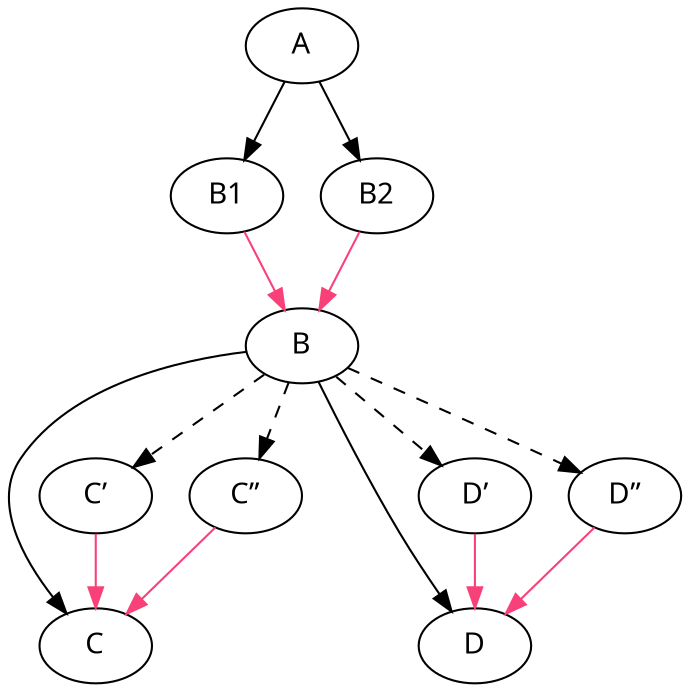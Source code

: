digraph tree {
  node [fontname="Avenir Next"];
  edge [fontname="Avenir Next"];

  A -> B1
  A -> B2

  B1 -> B [color="#f94179"]
  B2 -> B [color="#f94179"]
  B -> C
  B -> D

  C_ [label="C’"]
  C_ -> C [color="#f94179"]
  C__ [label="C”"]
  C__ -> C [color="#f94179"]
  B -> C_ [style=dashed]
  B -> C__ [style=dashed]

  D_ [label="D’"]
  D_ -> D [color="#f94179"]
  D__ [label="D”"]
  D__ -> D [color="#f94179"]
  B -> D_ [style=dashed]
  B -> D__ [style=dashed]

}

